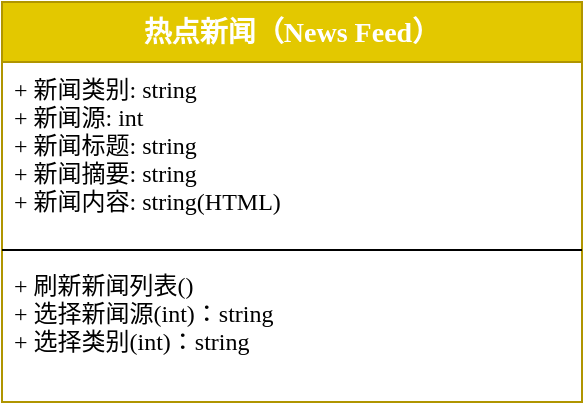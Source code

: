<mxfile version="12.1.0" type="device" pages="1"><diagram id="kLkyTT4RMx1ix4jsi-1U" name="Page-1"><mxGraphModel dx="978" dy="717" grid="1" gridSize="10" guides="1" tooltips="1" connect="1" arrows="1" fold="1" page="1" pageScale="1" pageWidth="827" pageHeight="1169" math="0" shadow="0"><root><mxCell id="0"/><mxCell id="1" parent="0"/><mxCell id="YJgrN-Vo5FL3ECdHIfps-33" value="热点新闻（News Feed）" style="swimlane;fontStyle=1;align=center;verticalAlign=top;childLayout=stackLayout;horizontal=1;startSize=30;horizontalStack=0;resizeParent=1;resizeParentMax=0;resizeLast=0;collapsible=1;marginBottom=0;fontSize=14;fillColor=#e3c800;strokeColor=#B09500;fontColor=#ffffff;fontFamily=SF Mono;" parent="1" vertex="1"><mxGeometry x="80" y="510" width="290" height="200" as="geometry"/></mxCell><mxCell id="YJgrN-Vo5FL3ECdHIfps-34" value="+ 新闻类别: string&#10;+ 新闻源: int&#10;+ 新闻标题: string&#10;+ 新闻摘要: string&#10;+ 新闻内容: string(HTML)" style="text;strokeColor=none;fillColor=none;align=left;verticalAlign=top;spacingLeft=4;spacingRight=4;overflow=hidden;rotatable=0;points=[[0,0.5],[1,0.5]];portConstraint=eastwest;fontFamily=SF Mono;" parent="YJgrN-Vo5FL3ECdHIfps-33" vertex="1"><mxGeometry y="30" width="290" height="90" as="geometry"/></mxCell><mxCell id="YJgrN-Vo5FL3ECdHIfps-35" value="" style="line;strokeWidth=1;fillColor=none;align=left;verticalAlign=middle;spacingTop=-1;spacingLeft=3;spacingRight=3;rotatable=0;labelPosition=right;points=[];portConstraint=eastwest;fontFamily=SF Mono;" parent="YJgrN-Vo5FL3ECdHIfps-33" vertex="1"><mxGeometry y="120" width="290" height="8" as="geometry"/></mxCell><mxCell id="YJgrN-Vo5FL3ECdHIfps-36" value="+ 刷新新闻列表()&#10;+ 选择新闻源(int)：string&#10;+ 选择类别(int)：string" style="text;strokeColor=none;fillColor=none;align=left;verticalAlign=top;spacingLeft=4;spacingRight=4;overflow=hidden;rotatable=0;points=[[0,0.5],[1,0.5]];portConstraint=eastwest;fontFamily=SF Mono;" parent="YJgrN-Vo5FL3ECdHIfps-33" vertex="1"><mxGeometry y="128" width="290" height="72" as="geometry"/></mxCell></root></mxGraphModel></diagram></mxfile>